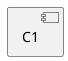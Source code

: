 @startuml
component C1 $tag13
component C2
component C3 $tag13 $tag1
interface I1 $tag13 $tag1
interface I2
C1 - C2
' hide $tag13
' remove $tag13
' restore $tag1
remove *
restore C1
@enduml